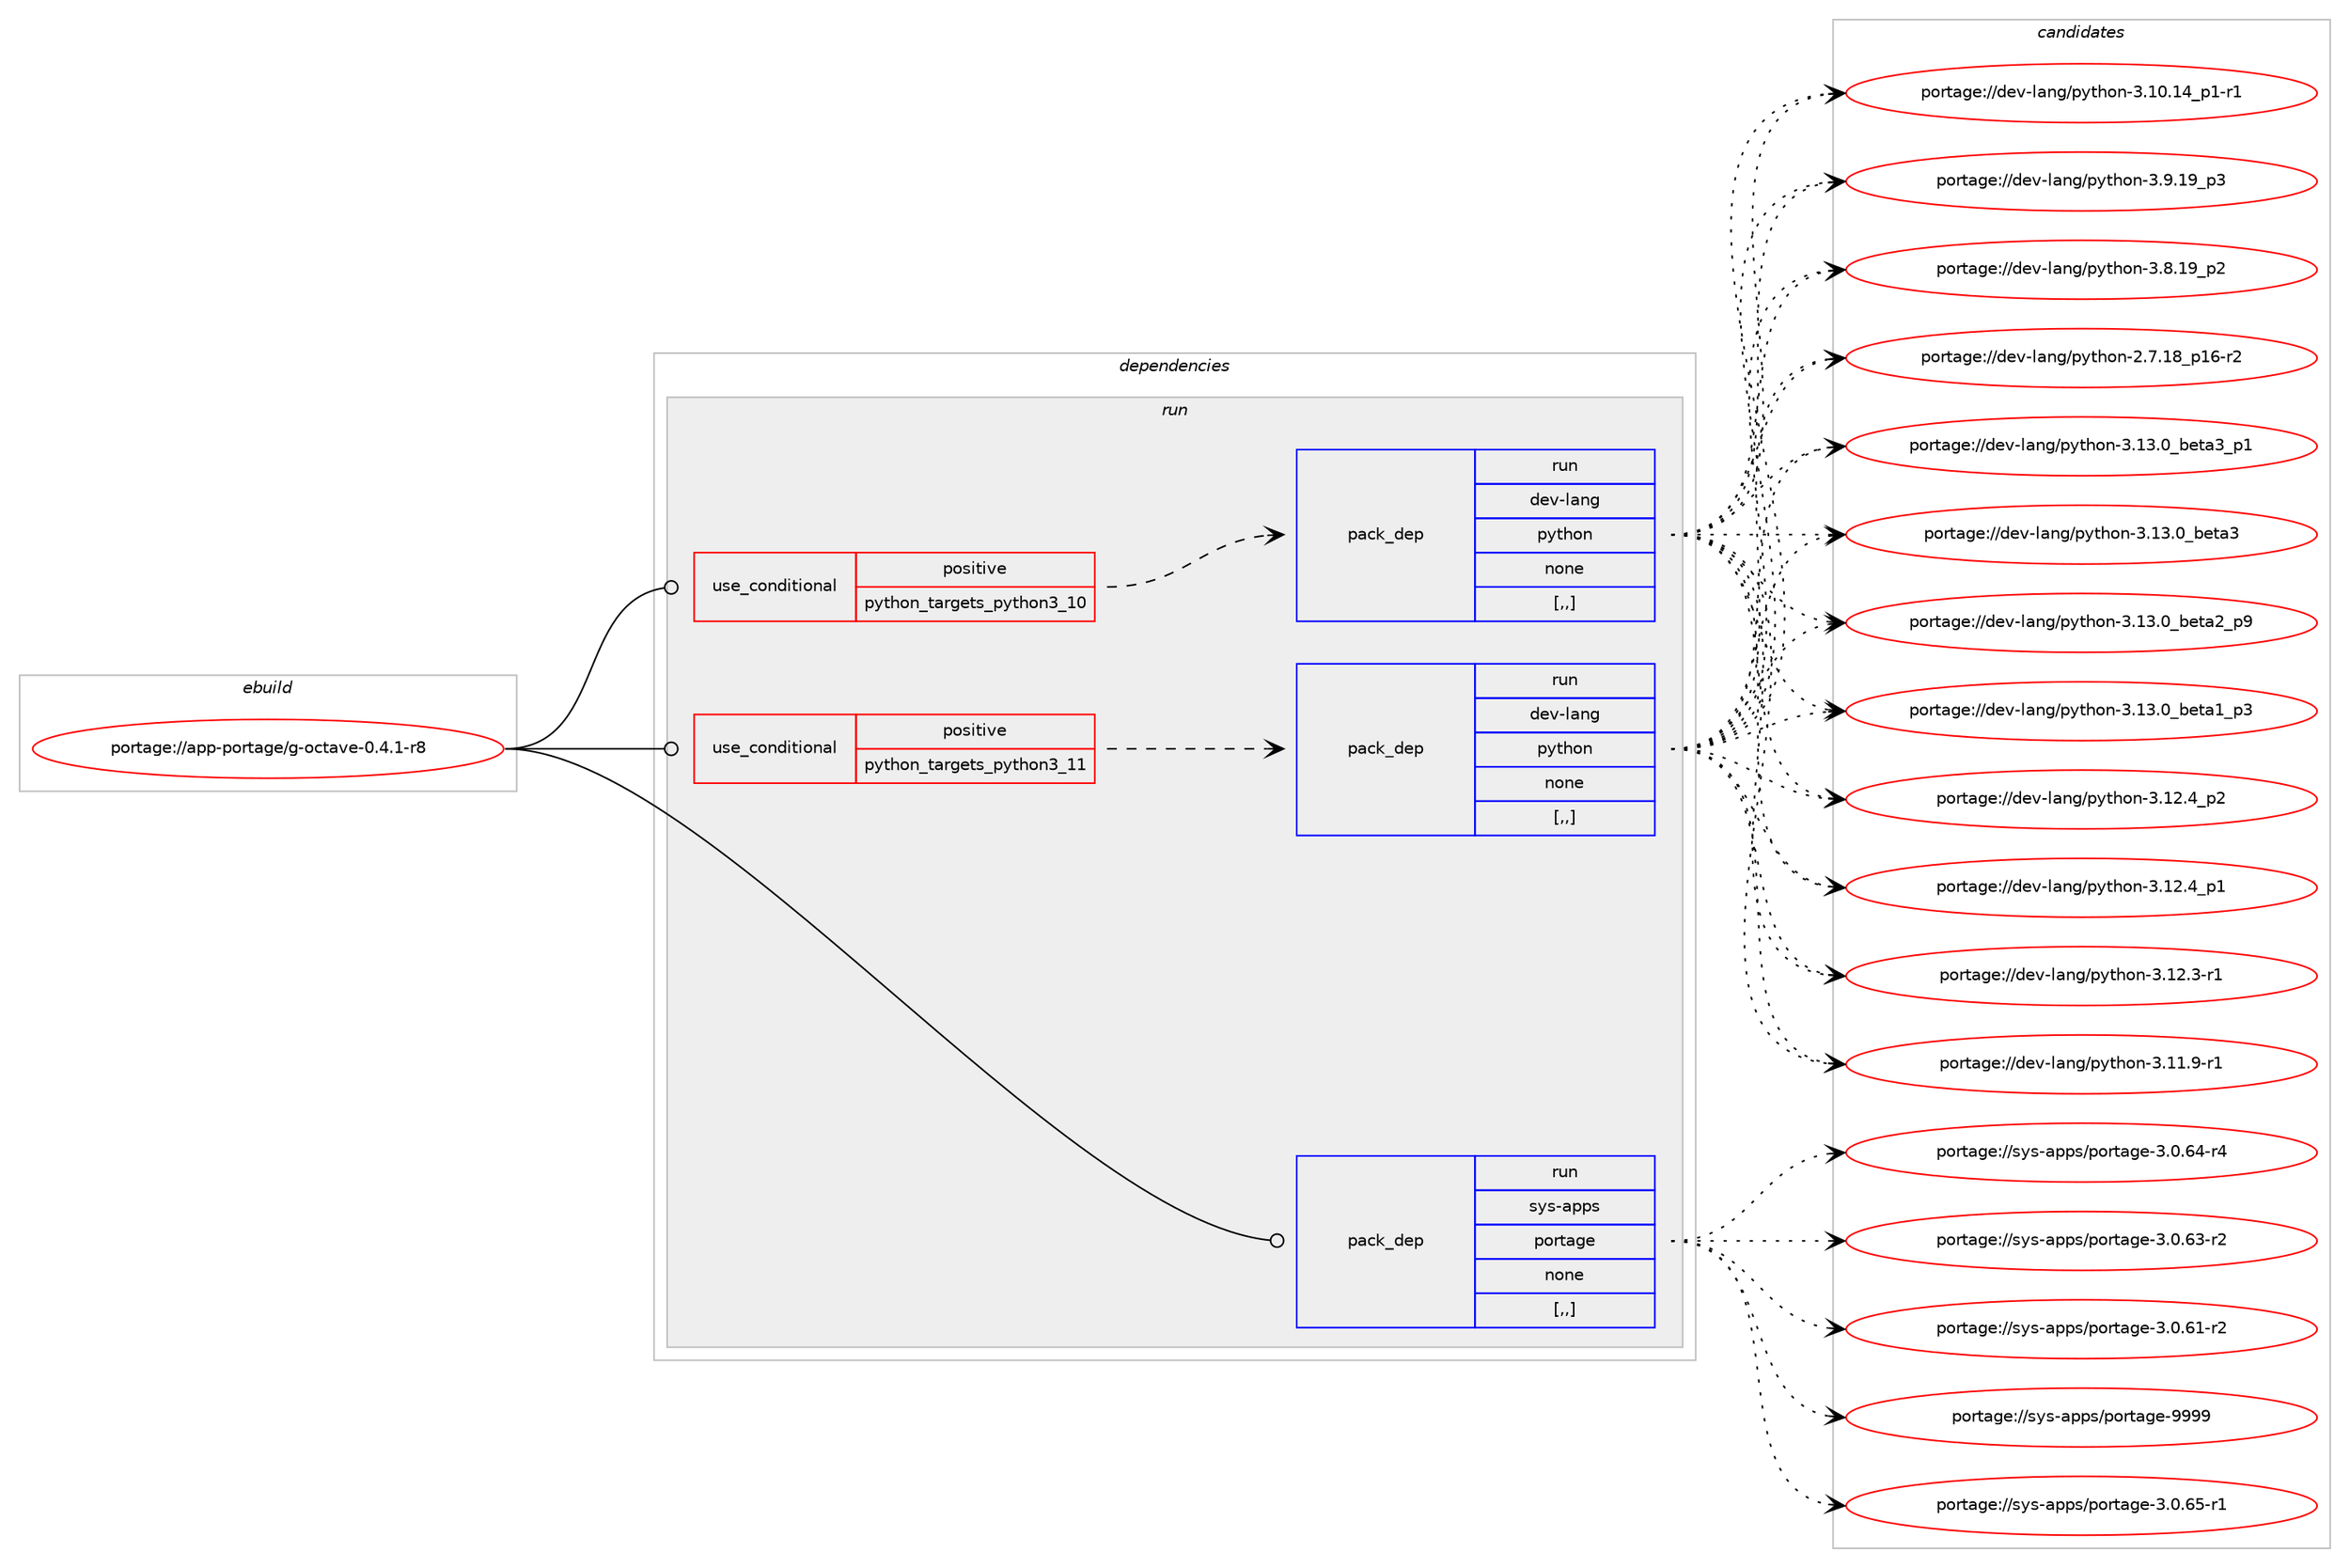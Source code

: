 digraph prolog {

# *************
# Graph options
# *************

newrank=true;
concentrate=true;
compound=true;
graph [rankdir=LR,fontname=Helvetica,fontsize=10,ranksep=1.5];#, ranksep=2.5, nodesep=0.2];
edge  [arrowhead=vee];
node  [fontname=Helvetica,fontsize=10];

# **********
# The ebuild
# **********

subgraph cluster_leftcol {
color=gray;
label=<<i>ebuild</i>>;
id [label="portage://app-portage/g-octave-0.4.1-r8", color=red, width=4, href="../app-portage/g-octave-0.4.1-r8.svg"];
}

# ****************
# The dependencies
# ****************

subgraph cluster_midcol {
color=gray;
label=<<i>dependencies</i>>;
subgraph cluster_compile {
fillcolor="#eeeeee";
style=filled;
label=<<i>compile</i>>;
}
subgraph cluster_compileandrun {
fillcolor="#eeeeee";
style=filled;
label=<<i>compile and run</i>>;
}
subgraph cluster_run {
fillcolor="#eeeeee";
style=filled;
label=<<i>run</i>>;
subgraph cond14162 {
dependency50800 [label=<<TABLE BORDER="0" CELLBORDER="1" CELLSPACING="0" CELLPADDING="4"><TR><TD ROWSPAN="3" CELLPADDING="10">use_conditional</TD></TR><TR><TD>positive</TD></TR><TR><TD>python_targets_python3_10</TD></TR></TABLE>>, shape=none, color=red];
subgraph pack36172 {
dependency50801 [label=<<TABLE BORDER="0" CELLBORDER="1" CELLSPACING="0" CELLPADDING="4" WIDTH="220"><TR><TD ROWSPAN="6" CELLPADDING="30">pack_dep</TD></TR><TR><TD WIDTH="110">run</TD></TR><TR><TD>dev-lang</TD></TR><TR><TD>python</TD></TR><TR><TD>none</TD></TR><TR><TD>[,,]</TD></TR></TABLE>>, shape=none, color=blue];
}
dependency50800:e -> dependency50801:w [weight=20,style="dashed",arrowhead="vee"];
}
id:e -> dependency50800:w [weight=20,style="solid",arrowhead="odot"];
subgraph cond14163 {
dependency50802 [label=<<TABLE BORDER="0" CELLBORDER="1" CELLSPACING="0" CELLPADDING="4"><TR><TD ROWSPAN="3" CELLPADDING="10">use_conditional</TD></TR><TR><TD>positive</TD></TR><TR><TD>python_targets_python3_11</TD></TR></TABLE>>, shape=none, color=red];
subgraph pack36173 {
dependency50803 [label=<<TABLE BORDER="0" CELLBORDER="1" CELLSPACING="0" CELLPADDING="4" WIDTH="220"><TR><TD ROWSPAN="6" CELLPADDING="30">pack_dep</TD></TR><TR><TD WIDTH="110">run</TD></TR><TR><TD>dev-lang</TD></TR><TR><TD>python</TD></TR><TR><TD>none</TD></TR><TR><TD>[,,]</TD></TR></TABLE>>, shape=none, color=blue];
}
dependency50802:e -> dependency50803:w [weight=20,style="dashed",arrowhead="vee"];
}
id:e -> dependency50802:w [weight=20,style="solid",arrowhead="odot"];
subgraph pack36174 {
dependency50804 [label=<<TABLE BORDER="0" CELLBORDER="1" CELLSPACING="0" CELLPADDING="4" WIDTH="220"><TR><TD ROWSPAN="6" CELLPADDING="30">pack_dep</TD></TR><TR><TD WIDTH="110">run</TD></TR><TR><TD>sys-apps</TD></TR><TR><TD>portage</TD></TR><TR><TD>none</TD></TR><TR><TD>[,,]</TD></TR></TABLE>>, shape=none, color=blue];
}
id:e -> dependency50804:w [weight=20,style="solid",arrowhead="odot"];
}
}

# **************
# The candidates
# **************

subgraph cluster_choices {
rank=same;
color=gray;
label=<<i>candidates</i>>;

subgraph choice36172 {
color=black;
nodesep=1;
choice10010111845108971101034711212111610411111045514649514648959810111697519511249 [label="portage://dev-lang/python-3.13.0_beta3_p1", color=red, width=4,href="../dev-lang/python-3.13.0_beta3_p1.svg"];
choice1001011184510897110103471121211161041111104551464951464895981011169751 [label="portage://dev-lang/python-3.13.0_beta3", color=red, width=4,href="../dev-lang/python-3.13.0_beta3.svg"];
choice10010111845108971101034711212111610411111045514649514648959810111697509511257 [label="portage://dev-lang/python-3.13.0_beta2_p9", color=red, width=4,href="../dev-lang/python-3.13.0_beta2_p9.svg"];
choice10010111845108971101034711212111610411111045514649514648959810111697499511251 [label="portage://dev-lang/python-3.13.0_beta1_p3", color=red, width=4,href="../dev-lang/python-3.13.0_beta1_p3.svg"];
choice100101118451089711010347112121116104111110455146495046529511250 [label="portage://dev-lang/python-3.12.4_p2", color=red, width=4,href="../dev-lang/python-3.12.4_p2.svg"];
choice100101118451089711010347112121116104111110455146495046529511249 [label="portage://dev-lang/python-3.12.4_p1", color=red, width=4,href="../dev-lang/python-3.12.4_p1.svg"];
choice100101118451089711010347112121116104111110455146495046514511449 [label="portage://dev-lang/python-3.12.3-r1", color=red, width=4,href="../dev-lang/python-3.12.3-r1.svg"];
choice100101118451089711010347112121116104111110455146494946574511449 [label="portage://dev-lang/python-3.11.9-r1", color=red, width=4,href="../dev-lang/python-3.11.9-r1.svg"];
choice100101118451089711010347112121116104111110455146494846495295112494511449 [label="portage://dev-lang/python-3.10.14_p1-r1", color=red, width=4,href="../dev-lang/python-3.10.14_p1-r1.svg"];
choice100101118451089711010347112121116104111110455146574649579511251 [label="portage://dev-lang/python-3.9.19_p3", color=red, width=4,href="../dev-lang/python-3.9.19_p3.svg"];
choice100101118451089711010347112121116104111110455146564649579511250 [label="portage://dev-lang/python-3.8.19_p2", color=red, width=4,href="../dev-lang/python-3.8.19_p2.svg"];
choice100101118451089711010347112121116104111110455046554649569511249544511450 [label="portage://dev-lang/python-2.7.18_p16-r2", color=red, width=4,href="../dev-lang/python-2.7.18_p16-r2.svg"];
dependency50801:e -> choice10010111845108971101034711212111610411111045514649514648959810111697519511249:w [style=dotted,weight="100"];
dependency50801:e -> choice1001011184510897110103471121211161041111104551464951464895981011169751:w [style=dotted,weight="100"];
dependency50801:e -> choice10010111845108971101034711212111610411111045514649514648959810111697509511257:w [style=dotted,weight="100"];
dependency50801:e -> choice10010111845108971101034711212111610411111045514649514648959810111697499511251:w [style=dotted,weight="100"];
dependency50801:e -> choice100101118451089711010347112121116104111110455146495046529511250:w [style=dotted,weight="100"];
dependency50801:e -> choice100101118451089711010347112121116104111110455146495046529511249:w [style=dotted,weight="100"];
dependency50801:e -> choice100101118451089711010347112121116104111110455146495046514511449:w [style=dotted,weight="100"];
dependency50801:e -> choice100101118451089711010347112121116104111110455146494946574511449:w [style=dotted,weight="100"];
dependency50801:e -> choice100101118451089711010347112121116104111110455146494846495295112494511449:w [style=dotted,weight="100"];
dependency50801:e -> choice100101118451089711010347112121116104111110455146574649579511251:w [style=dotted,weight="100"];
dependency50801:e -> choice100101118451089711010347112121116104111110455146564649579511250:w [style=dotted,weight="100"];
dependency50801:e -> choice100101118451089711010347112121116104111110455046554649569511249544511450:w [style=dotted,weight="100"];
}
subgraph choice36173 {
color=black;
nodesep=1;
choice10010111845108971101034711212111610411111045514649514648959810111697519511249 [label="portage://dev-lang/python-3.13.0_beta3_p1", color=red, width=4,href="../dev-lang/python-3.13.0_beta3_p1.svg"];
choice1001011184510897110103471121211161041111104551464951464895981011169751 [label="portage://dev-lang/python-3.13.0_beta3", color=red, width=4,href="../dev-lang/python-3.13.0_beta3.svg"];
choice10010111845108971101034711212111610411111045514649514648959810111697509511257 [label="portage://dev-lang/python-3.13.0_beta2_p9", color=red, width=4,href="../dev-lang/python-3.13.0_beta2_p9.svg"];
choice10010111845108971101034711212111610411111045514649514648959810111697499511251 [label="portage://dev-lang/python-3.13.0_beta1_p3", color=red, width=4,href="../dev-lang/python-3.13.0_beta1_p3.svg"];
choice100101118451089711010347112121116104111110455146495046529511250 [label="portage://dev-lang/python-3.12.4_p2", color=red, width=4,href="../dev-lang/python-3.12.4_p2.svg"];
choice100101118451089711010347112121116104111110455146495046529511249 [label="portage://dev-lang/python-3.12.4_p1", color=red, width=4,href="../dev-lang/python-3.12.4_p1.svg"];
choice100101118451089711010347112121116104111110455146495046514511449 [label="portage://dev-lang/python-3.12.3-r1", color=red, width=4,href="../dev-lang/python-3.12.3-r1.svg"];
choice100101118451089711010347112121116104111110455146494946574511449 [label="portage://dev-lang/python-3.11.9-r1", color=red, width=4,href="../dev-lang/python-3.11.9-r1.svg"];
choice100101118451089711010347112121116104111110455146494846495295112494511449 [label="portage://dev-lang/python-3.10.14_p1-r1", color=red, width=4,href="../dev-lang/python-3.10.14_p1-r1.svg"];
choice100101118451089711010347112121116104111110455146574649579511251 [label="portage://dev-lang/python-3.9.19_p3", color=red, width=4,href="../dev-lang/python-3.9.19_p3.svg"];
choice100101118451089711010347112121116104111110455146564649579511250 [label="portage://dev-lang/python-3.8.19_p2", color=red, width=4,href="../dev-lang/python-3.8.19_p2.svg"];
choice100101118451089711010347112121116104111110455046554649569511249544511450 [label="portage://dev-lang/python-2.7.18_p16-r2", color=red, width=4,href="../dev-lang/python-2.7.18_p16-r2.svg"];
dependency50803:e -> choice10010111845108971101034711212111610411111045514649514648959810111697519511249:w [style=dotted,weight="100"];
dependency50803:e -> choice1001011184510897110103471121211161041111104551464951464895981011169751:w [style=dotted,weight="100"];
dependency50803:e -> choice10010111845108971101034711212111610411111045514649514648959810111697509511257:w [style=dotted,weight="100"];
dependency50803:e -> choice10010111845108971101034711212111610411111045514649514648959810111697499511251:w [style=dotted,weight="100"];
dependency50803:e -> choice100101118451089711010347112121116104111110455146495046529511250:w [style=dotted,weight="100"];
dependency50803:e -> choice100101118451089711010347112121116104111110455146495046529511249:w [style=dotted,weight="100"];
dependency50803:e -> choice100101118451089711010347112121116104111110455146495046514511449:w [style=dotted,weight="100"];
dependency50803:e -> choice100101118451089711010347112121116104111110455146494946574511449:w [style=dotted,weight="100"];
dependency50803:e -> choice100101118451089711010347112121116104111110455146494846495295112494511449:w [style=dotted,weight="100"];
dependency50803:e -> choice100101118451089711010347112121116104111110455146574649579511251:w [style=dotted,weight="100"];
dependency50803:e -> choice100101118451089711010347112121116104111110455146564649579511250:w [style=dotted,weight="100"];
dependency50803:e -> choice100101118451089711010347112121116104111110455046554649569511249544511450:w [style=dotted,weight="100"];
}
subgraph choice36174 {
color=black;
nodesep=1;
choice115121115459711211211547112111114116971031014557575757 [label="portage://sys-apps/portage-9999", color=red, width=4,href="../sys-apps/portage-9999.svg"];
choice11512111545971121121154711211111411697103101455146484654534511449 [label="portage://sys-apps/portage-3.0.65-r1", color=red, width=4,href="../sys-apps/portage-3.0.65-r1.svg"];
choice11512111545971121121154711211111411697103101455146484654524511452 [label="portage://sys-apps/portage-3.0.64-r4", color=red, width=4,href="../sys-apps/portage-3.0.64-r4.svg"];
choice11512111545971121121154711211111411697103101455146484654514511450 [label="portage://sys-apps/portage-3.0.63-r2", color=red, width=4,href="../sys-apps/portage-3.0.63-r2.svg"];
choice11512111545971121121154711211111411697103101455146484654494511450 [label="portage://sys-apps/portage-3.0.61-r2", color=red, width=4,href="../sys-apps/portage-3.0.61-r2.svg"];
dependency50804:e -> choice115121115459711211211547112111114116971031014557575757:w [style=dotted,weight="100"];
dependency50804:e -> choice11512111545971121121154711211111411697103101455146484654534511449:w [style=dotted,weight="100"];
dependency50804:e -> choice11512111545971121121154711211111411697103101455146484654524511452:w [style=dotted,weight="100"];
dependency50804:e -> choice11512111545971121121154711211111411697103101455146484654514511450:w [style=dotted,weight="100"];
dependency50804:e -> choice11512111545971121121154711211111411697103101455146484654494511450:w [style=dotted,weight="100"];
}
}

}
